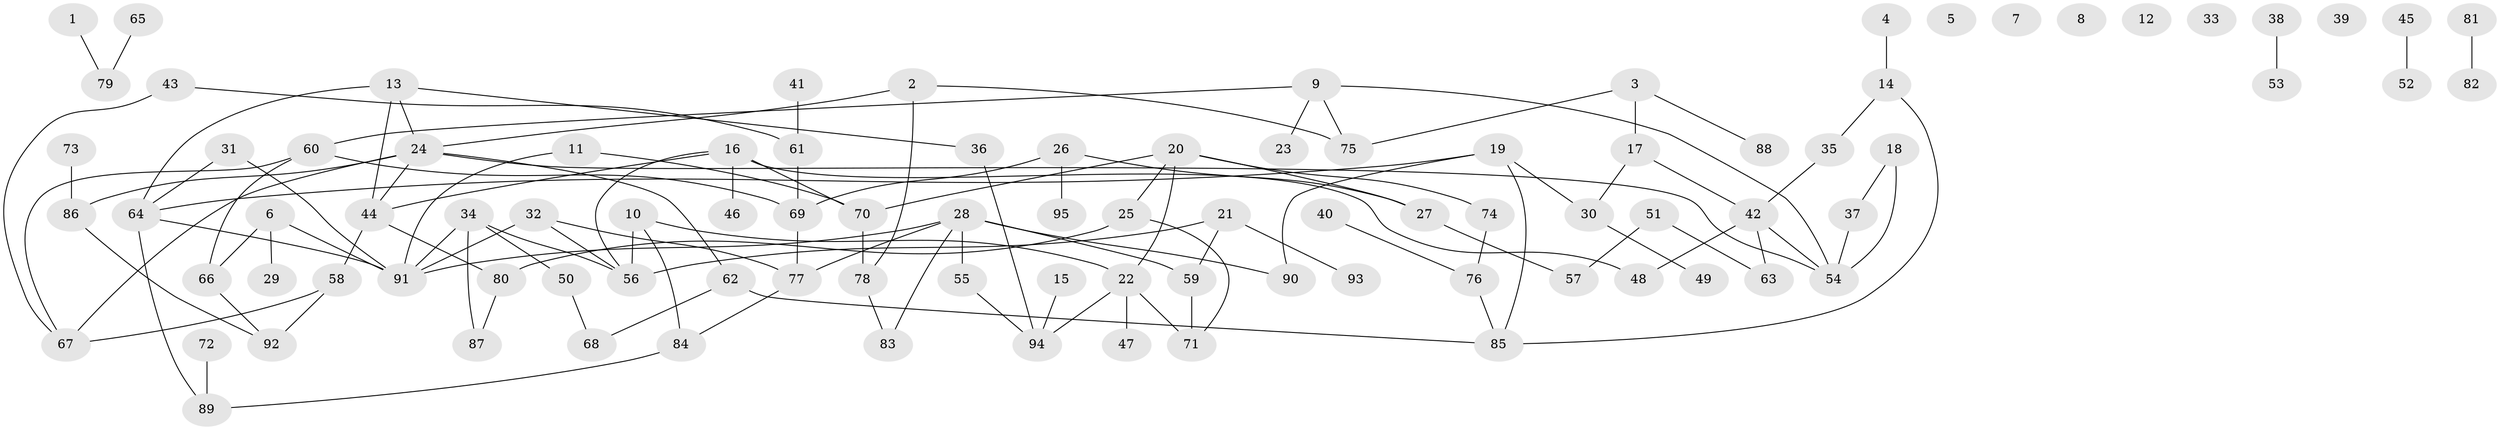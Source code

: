 // coarse degree distribution, {1: 0.22580645161290322, 4: 0.12903225806451613, 0: 0.12903225806451613, 6: 0.0967741935483871, 3: 0.14516129032258066, 5: 0.06451612903225806, 8: 0.03225806451612903, 2: 0.16129032258064516, 7: 0.016129032258064516}
// Generated by graph-tools (version 1.1) at 2025/23/03/03/25 07:23:28]
// undirected, 95 vertices, 121 edges
graph export_dot {
graph [start="1"]
  node [color=gray90,style=filled];
  1;
  2;
  3;
  4;
  5;
  6;
  7;
  8;
  9;
  10;
  11;
  12;
  13;
  14;
  15;
  16;
  17;
  18;
  19;
  20;
  21;
  22;
  23;
  24;
  25;
  26;
  27;
  28;
  29;
  30;
  31;
  32;
  33;
  34;
  35;
  36;
  37;
  38;
  39;
  40;
  41;
  42;
  43;
  44;
  45;
  46;
  47;
  48;
  49;
  50;
  51;
  52;
  53;
  54;
  55;
  56;
  57;
  58;
  59;
  60;
  61;
  62;
  63;
  64;
  65;
  66;
  67;
  68;
  69;
  70;
  71;
  72;
  73;
  74;
  75;
  76;
  77;
  78;
  79;
  80;
  81;
  82;
  83;
  84;
  85;
  86;
  87;
  88;
  89;
  90;
  91;
  92;
  93;
  94;
  95;
  1 -- 79;
  2 -- 24;
  2 -- 75;
  2 -- 78;
  3 -- 17;
  3 -- 75;
  3 -- 88;
  4 -- 14;
  6 -- 29;
  6 -- 66;
  6 -- 91;
  9 -- 23;
  9 -- 54;
  9 -- 60;
  9 -- 75;
  10 -- 22;
  10 -- 56;
  10 -- 84;
  11 -- 70;
  11 -- 91;
  13 -- 24;
  13 -- 36;
  13 -- 44;
  13 -- 64;
  14 -- 35;
  14 -- 85;
  15 -- 94;
  16 -- 44;
  16 -- 46;
  16 -- 48;
  16 -- 56;
  16 -- 70;
  17 -- 30;
  17 -- 42;
  18 -- 37;
  18 -- 54;
  19 -- 30;
  19 -- 64;
  19 -- 85;
  19 -- 90;
  20 -- 22;
  20 -- 25;
  20 -- 27;
  20 -- 70;
  20 -- 74;
  21 -- 56;
  21 -- 59;
  21 -- 93;
  22 -- 47;
  22 -- 71;
  22 -- 94;
  24 -- 44;
  24 -- 54;
  24 -- 62;
  24 -- 67;
  24 -- 86;
  25 -- 71;
  25 -- 80;
  26 -- 27;
  26 -- 69;
  26 -- 95;
  27 -- 57;
  28 -- 55;
  28 -- 59;
  28 -- 77;
  28 -- 83;
  28 -- 90;
  28 -- 91;
  30 -- 49;
  31 -- 64;
  31 -- 91;
  32 -- 56;
  32 -- 77;
  32 -- 91;
  34 -- 50;
  34 -- 56;
  34 -- 87;
  34 -- 91;
  35 -- 42;
  36 -- 94;
  37 -- 54;
  38 -- 53;
  40 -- 76;
  41 -- 61;
  42 -- 48;
  42 -- 54;
  42 -- 63;
  43 -- 61;
  43 -- 67;
  44 -- 58;
  44 -- 80;
  45 -- 52;
  50 -- 68;
  51 -- 57;
  51 -- 63;
  55 -- 94;
  58 -- 67;
  58 -- 92;
  59 -- 71;
  60 -- 66;
  60 -- 67;
  60 -- 69;
  61 -- 69;
  62 -- 68;
  62 -- 85;
  64 -- 89;
  64 -- 91;
  65 -- 79;
  66 -- 92;
  69 -- 77;
  70 -- 78;
  72 -- 89;
  73 -- 86;
  74 -- 76;
  76 -- 85;
  77 -- 84;
  78 -- 83;
  80 -- 87;
  81 -- 82;
  84 -- 89;
  86 -- 92;
}
